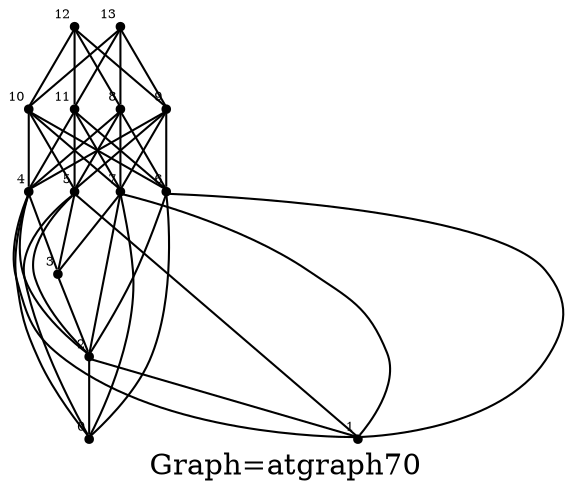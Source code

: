 /* Created by igraph 0.8.0-pre+0200568 */
graph {
  graph [
    label="Graph=atgraph70"
    labelloc=bottom
  ];
  0 [
    pos="0.000000,1.000000!"
    shape=point
    fontsize=6
    xlabel=0
  ];
  1 [
    pos="-0.100000,2.000000!"
    shape=point
    fontsize=6
    xlabel=1
  ];
  2 [
    pos="0.000000,3.000000!"
    shape=point
    fontsize=6
    xlabel=2
  ];
  3 [
    pos="1.000000,1.000000!"
    shape=point
    fontsize=6
    xlabel=3
  ];
  4 [
    pos="0.900000,2.000000!"
    shape=point
    fontsize=6
    xlabel=4
  ];
  5 [
    pos="1.000000,3.000000!"
    shape=point
    fontsize=6
    xlabel=5
  ];
  6 [
    pos="2.000000,1.000000!"
    shape=point
    fontsize=6
    xlabel=6
  ];
  7 [
    pos="1.900000,2.000000!"
    shape=point
    fontsize=6
    xlabel=7
  ];
  8 [
    pos="2.000000,3.000000!"
    shape=point
    fontsize=6
    xlabel=8
  ];
  9 [
    pos="3.000000,0.000000!"
    shape=point
    fontsize=6
    xlabel=9
  ];
  10 [
    pos="2.900000,1.000000!"
    shape=point
    fontsize=6
    xlabel=10
  ];
  11 [
    pos="3.000000,2.000000!"
    shape=point
    fontsize=6
    xlabel=11
  ];
  12 [
    pos="2.900000,3.000000!"
    shape=point
    fontsize=6
    xlabel=12
  ];
  13 [
    pos="3.000000,4.000000!"
    shape=point
    fontsize=6
    xlabel=13
  ];

  2 -- 0;
  4 -- 0;
  5 -- 0;
  6 -- 0;
  7 -- 0;
  2 -- 1;
  4 -- 1;
  5 -- 1;
  6 -- 1;
  7 -- 1;
  3 -- 2;
  4 -- 2;
  5 -- 2;
  6 -- 2;
  7 -- 2;
  4 -- 3;
  5 -- 3;
  7 -- 3;
  8 -- 4;
  9 -- 4;
  10 -- 4;
  11 -- 4;
  8 -- 5;
  9 -- 5;
  10 -- 5;
  11 -- 5;
  8 -- 6;
  9 -- 6;
  10 -- 6;
  11 -- 6;
  8 -- 7;
  9 -- 7;
  10 -- 7;
  11 -- 7;
  12 -- 8;
  12 -- 9;
  12 -- 10;
  12 -- 11;
  13 -- 8;
  13 -- 9;
  13 -- 10;
  13 -- 11;
}
